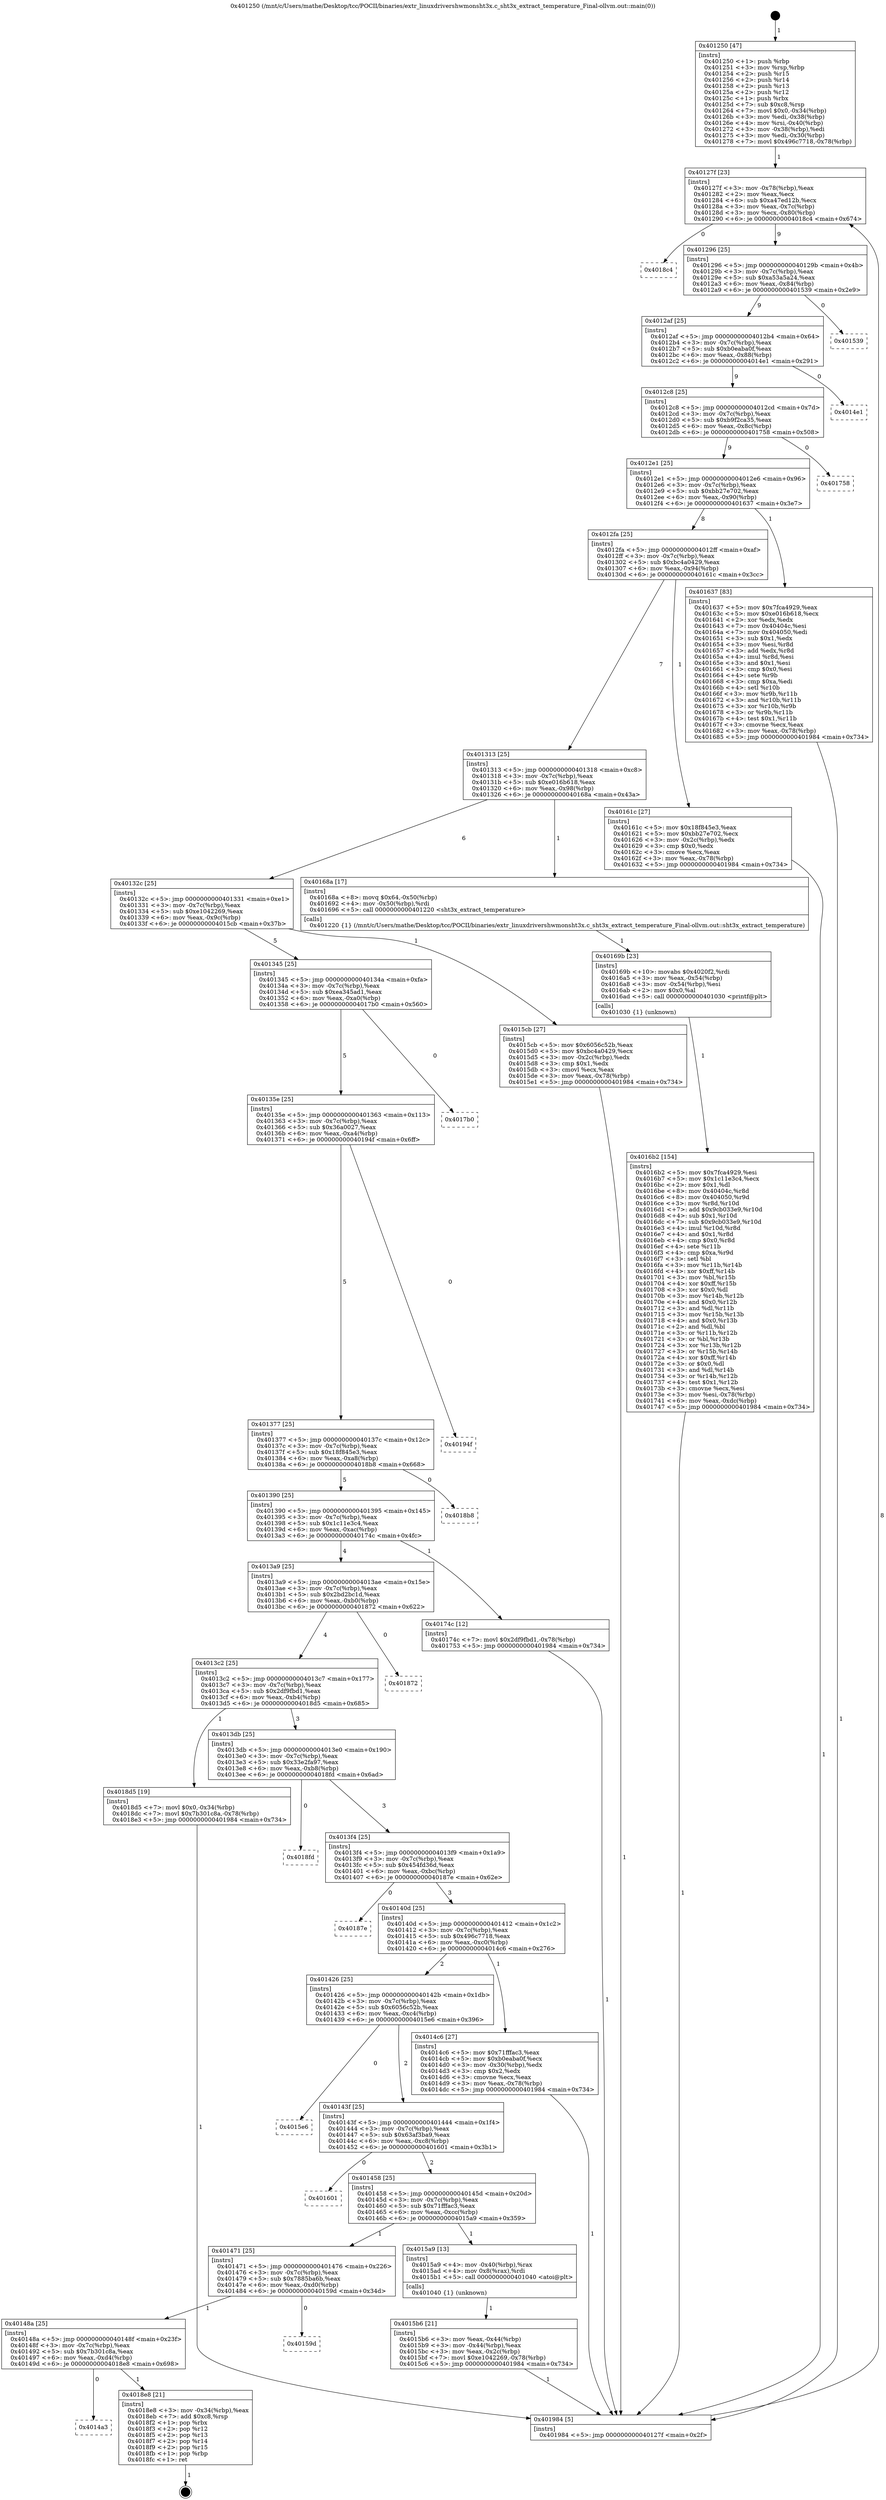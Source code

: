 digraph "0x401250" {
  label = "0x401250 (/mnt/c/Users/mathe/Desktop/tcc/POCII/binaries/extr_linuxdrivershwmonsht3x.c_sht3x_extract_temperature_Final-ollvm.out::main(0))"
  labelloc = "t"
  node[shape=record]

  Entry [label="",width=0.3,height=0.3,shape=circle,fillcolor=black,style=filled]
  "0x40127f" [label="{
     0x40127f [23]\l
     | [instrs]\l
     &nbsp;&nbsp;0x40127f \<+3\>: mov -0x78(%rbp),%eax\l
     &nbsp;&nbsp;0x401282 \<+2\>: mov %eax,%ecx\l
     &nbsp;&nbsp;0x401284 \<+6\>: sub $0xa47ed12b,%ecx\l
     &nbsp;&nbsp;0x40128a \<+3\>: mov %eax,-0x7c(%rbp)\l
     &nbsp;&nbsp;0x40128d \<+3\>: mov %ecx,-0x80(%rbp)\l
     &nbsp;&nbsp;0x401290 \<+6\>: je 00000000004018c4 \<main+0x674\>\l
  }"]
  "0x4018c4" [label="{
     0x4018c4\l
  }", style=dashed]
  "0x401296" [label="{
     0x401296 [25]\l
     | [instrs]\l
     &nbsp;&nbsp;0x401296 \<+5\>: jmp 000000000040129b \<main+0x4b\>\l
     &nbsp;&nbsp;0x40129b \<+3\>: mov -0x7c(%rbp),%eax\l
     &nbsp;&nbsp;0x40129e \<+5\>: sub $0xa53a5a24,%eax\l
     &nbsp;&nbsp;0x4012a3 \<+6\>: mov %eax,-0x84(%rbp)\l
     &nbsp;&nbsp;0x4012a9 \<+6\>: je 0000000000401539 \<main+0x2e9\>\l
  }"]
  Exit [label="",width=0.3,height=0.3,shape=circle,fillcolor=black,style=filled,peripheries=2]
  "0x401539" [label="{
     0x401539\l
  }", style=dashed]
  "0x4012af" [label="{
     0x4012af [25]\l
     | [instrs]\l
     &nbsp;&nbsp;0x4012af \<+5\>: jmp 00000000004012b4 \<main+0x64\>\l
     &nbsp;&nbsp;0x4012b4 \<+3\>: mov -0x7c(%rbp),%eax\l
     &nbsp;&nbsp;0x4012b7 \<+5\>: sub $0xb0eaba0f,%eax\l
     &nbsp;&nbsp;0x4012bc \<+6\>: mov %eax,-0x88(%rbp)\l
     &nbsp;&nbsp;0x4012c2 \<+6\>: je 00000000004014e1 \<main+0x291\>\l
  }"]
  "0x4014a3" [label="{
     0x4014a3\l
  }", style=dashed]
  "0x4014e1" [label="{
     0x4014e1\l
  }", style=dashed]
  "0x4012c8" [label="{
     0x4012c8 [25]\l
     | [instrs]\l
     &nbsp;&nbsp;0x4012c8 \<+5\>: jmp 00000000004012cd \<main+0x7d\>\l
     &nbsp;&nbsp;0x4012cd \<+3\>: mov -0x7c(%rbp),%eax\l
     &nbsp;&nbsp;0x4012d0 \<+5\>: sub $0xb9f2ca35,%eax\l
     &nbsp;&nbsp;0x4012d5 \<+6\>: mov %eax,-0x8c(%rbp)\l
     &nbsp;&nbsp;0x4012db \<+6\>: je 0000000000401758 \<main+0x508\>\l
  }"]
  "0x4018e8" [label="{
     0x4018e8 [21]\l
     | [instrs]\l
     &nbsp;&nbsp;0x4018e8 \<+3\>: mov -0x34(%rbp),%eax\l
     &nbsp;&nbsp;0x4018eb \<+7\>: add $0xc8,%rsp\l
     &nbsp;&nbsp;0x4018f2 \<+1\>: pop %rbx\l
     &nbsp;&nbsp;0x4018f3 \<+2\>: pop %r12\l
     &nbsp;&nbsp;0x4018f5 \<+2\>: pop %r13\l
     &nbsp;&nbsp;0x4018f7 \<+2\>: pop %r14\l
     &nbsp;&nbsp;0x4018f9 \<+2\>: pop %r15\l
     &nbsp;&nbsp;0x4018fb \<+1\>: pop %rbp\l
     &nbsp;&nbsp;0x4018fc \<+1\>: ret\l
  }"]
  "0x401758" [label="{
     0x401758\l
  }", style=dashed]
  "0x4012e1" [label="{
     0x4012e1 [25]\l
     | [instrs]\l
     &nbsp;&nbsp;0x4012e1 \<+5\>: jmp 00000000004012e6 \<main+0x96\>\l
     &nbsp;&nbsp;0x4012e6 \<+3\>: mov -0x7c(%rbp),%eax\l
     &nbsp;&nbsp;0x4012e9 \<+5\>: sub $0xbb27e702,%eax\l
     &nbsp;&nbsp;0x4012ee \<+6\>: mov %eax,-0x90(%rbp)\l
     &nbsp;&nbsp;0x4012f4 \<+6\>: je 0000000000401637 \<main+0x3e7\>\l
  }"]
  "0x40148a" [label="{
     0x40148a [25]\l
     | [instrs]\l
     &nbsp;&nbsp;0x40148a \<+5\>: jmp 000000000040148f \<main+0x23f\>\l
     &nbsp;&nbsp;0x40148f \<+3\>: mov -0x7c(%rbp),%eax\l
     &nbsp;&nbsp;0x401492 \<+5\>: sub $0x7b301c8a,%eax\l
     &nbsp;&nbsp;0x401497 \<+6\>: mov %eax,-0xd4(%rbp)\l
     &nbsp;&nbsp;0x40149d \<+6\>: je 00000000004018e8 \<main+0x698\>\l
  }"]
  "0x401637" [label="{
     0x401637 [83]\l
     | [instrs]\l
     &nbsp;&nbsp;0x401637 \<+5\>: mov $0x7fca4929,%eax\l
     &nbsp;&nbsp;0x40163c \<+5\>: mov $0xe016b618,%ecx\l
     &nbsp;&nbsp;0x401641 \<+2\>: xor %edx,%edx\l
     &nbsp;&nbsp;0x401643 \<+7\>: mov 0x40404c,%esi\l
     &nbsp;&nbsp;0x40164a \<+7\>: mov 0x404050,%edi\l
     &nbsp;&nbsp;0x401651 \<+3\>: sub $0x1,%edx\l
     &nbsp;&nbsp;0x401654 \<+3\>: mov %esi,%r8d\l
     &nbsp;&nbsp;0x401657 \<+3\>: add %edx,%r8d\l
     &nbsp;&nbsp;0x40165a \<+4\>: imul %r8d,%esi\l
     &nbsp;&nbsp;0x40165e \<+3\>: and $0x1,%esi\l
     &nbsp;&nbsp;0x401661 \<+3\>: cmp $0x0,%esi\l
     &nbsp;&nbsp;0x401664 \<+4\>: sete %r9b\l
     &nbsp;&nbsp;0x401668 \<+3\>: cmp $0xa,%edi\l
     &nbsp;&nbsp;0x40166b \<+4\>: setl %r10b\l
     &nbsp;&nbsp;0x40166f \<+3\>: mov %r9b,%r11b\l
     &nbsp;&nbsp;0x401672 \<+3\>: and %r10b,%r11b\l
     &nbsp;&nbsp;0x401675 \<+3\>: xor %r10b,%r9b\l
     &nbsp;&nbsp;0x401678 \<+3\>: or %r9b,%r11b\l
     &nbsp;&nbsp;0x40167b \<+4\>: test $0x1,%r11b\l
     &nbsp;&nbsp;0x40167f \<+3\>: cmovne %ecx,%eax\l
     &nbsp;&nbsp;0x401682 \<+3\>: mov %eax,-0x78(%rbp)\l
     &nbsp;&nbsp;0x401685 \<+5\>: jmp 0000000000401984 \<main+0x734\>\l
  }"]
  "0x4012fa" [label="{
     0x4012fa [25]\l
     | [instrs]\l
     &nbsp;&nbsp;0x4012fa \<+5\>: jmp 00000000004012ff \<main+0xaf\>\l
     &nbsp;&nbsp;0x4012ff \<+3\>: mov -0x7c(%rbp),%eax\l
     &nbsp;&nbsp;0x401302 \<+5\>: sub $0xbc4a0429,%eax\l
     &nbsp;&nbsp;0x401307 \<+6\>: mov %eax,-0x94(%rbp)\l
     &nbsp;&nbsp;0x40130d \<+6\>: je 000000000040161c \<main+0x3cc\>\l
  }"]
  "0x40159d" [label="{
     0x40159d\l
  }", style=dashed]
  "0x40161c" [label="{
     0x40161c [27]\l
     | [instrs]\l
     &nbsp;&nbsp;0x40161c \<+5\>: mov $0x18f845e3,%eax\l
     &nbsp;&nbsp;0x401621 \<+5\>: mov $0xbb27e702,%ecx\l
     &nbsp;&nbsp;0x401626 \<+3\>: mov -0x2c(%rbp),%edx\l
     &nbsp;&nbsp;0x401629 \<+3\>: cmp $0x0,%edx\l
     &nbsp;&nbsp;0x40162c \<+3\>: cmove %ecx,%eax\l
     &nbsp;&nbsp;0x40162f \<+3\>: mov %eax,-0x78(%rbp)\l
     &nbsp;&nbsp;0x401632 \<+5\>: jmp 0000000000401984 \<main+0x734\>\l
  }"]
  "0x401313" [label="{
     0x401313 [25]\l
     | [instrs]\l
     &nbsp;&nbsp;0x401313 \<+5\>: jmp 0000000000401318 \<main+0xc8\>\l
     &nbsp;&nbsp;0x401318 \<+3\>: mov -0x7c(%rbp),%eax\l
     &nbsp;&nbsp;0x40131b \<+5\>: sub $0xe016b618,%eax\l
     &nbsp;&nbsp;0x401320 \<+6\>: mov %eax,-0x98(%rbp)\l
     &nbsp;&nbsp;0x401326 \<+6\>: je 000000000040168a \<main+0x43a\>\l
  }"]
  "0x4016b2" [label="{
     0x4016b2 [154]\l
     | [instrs]\l
     &nbsp;&nbsp;0x4016b2 \<+5\>: mov $0x7fca4929,%esi\l
     &nbsp;&nbsp;0x4016b7 \<+5\>: mov $0x1c11e3c4,%ecx\l
     &nbsp;&nbsp;0x4016bc \<+2\>: mov $0x1,%dl\l
     &nbsp;&nbsp;0x4016be \<+8\>: mov 0x40404c,%r8d\l
     &nbsp;&nbsp;0x4016c6 \<+8\>: mov 0x404050,%r9d\l
     &nbsp;&nbsp;0x4016ce \<+3\>: mov %r8d,%r10d\l
     &nbsp;&nbsp;0x4016d1 \<+7\>: add $0x9cb033e9,%r10d\l
     &nbsp;&nbsp;0x4016d8 \<+4\>: sub $0x1,%r10d\l
     &nbsp;&nbsp;0x4016dc \<+7\>: sub $0x9cb033e9,%r10d\l
     &nbsp;&nbsp;0x4016e3 \<+4\>: imul %r10d,%r8d\l
     &nbsp;&nbsp;0x4016e7 \<+4\>: and $0x1,%r8d\l
     &nbsp;&nbsp;0x4016eb \<+4\>: cmp $0x0,%r8d\l
     &nbsp;&nbsp;0x4016ef \<+4\>: sete %r11b\l
     &nbsp;&nbsp;0x4016f3 \<+4\>: cmp $0xa,%r9d\l
     &nbsp;&nbsp;0x4016f7 \<+3\>: setl %bl\l
     &nbsp;&nbsp;0x4016fa \<+3\>: mov %r11b,%r14b\l
     &nbsp;&nbsp;0x4016fd \<+4\>: xor $0xff,%r14b\l
     &nbsp;&nbsp;0x401701 \<+3\>: mov %bl,%r15b\l
     &nbsp;&nbsp;0x401704 \<+4\>: xor $0xff,%r15b\l
     &nbsp;&nbsp;0x401708 \<+3\>: xor $0x0,%dl\l
     &nbsp;&nbsp;0x40170b \<+3\>: mov %r14b,%r12b\l
     &nbsp;&nbsp;0x40170e \<+4\>: and $0x0,%r12b\l
     &nbsp;&nbsp;0x401712 \<+3\>: and %dl,%r11b\l
     &nbsp;&nbsp;0x401715 \<+3\>: mov %r15b,%r13b\l
     &nbsp;&nbsp;0x401718 \<+4\>: and $0x0,%r13b\l
     &nbsp;&nbsp;0x40171c \<+2\>: and %dl,%bl\l
     &nbsp;&nbsp;0x40171e \<+3\>: or %r11b,%r12b\l
     &nbsp;&nbsp;0x401721 \<+3\>: or %bl,%r13b\l
     &nbsp;&nbsp;0x401724 \<+3\>: xor %r13b,%r12b\l
     &nbsp;&nbsp;0x401727 \<+3\>: or %r15b,%r14b\l
     &nbsp;&nbsp;0x40172a \<+4\>: xor $0xff,%r14b\l
     &nbsp;&nbsp;0x40172e \<+3\>: or $0x0,%dl\l
     &nbsp;&nbsp;0x401731 \<+3\>: and %dl,%r14b\l
     &nbsp;&nbsp;0x401734 \<+3\>: or %r14b,%r12b\l
     &nbsp;&nbsp;0x401737 \<+4\>: test $0x1,%r12b\l
     &nbsp;&nbsp;0x40173b \<+3\>: cmovne %ecx,%esi\l
     &nbsp;&nbsp;0x40173e \<+3\>: mov %esi,-0x78(%rbp)\l
     &nbsp;&nbsp;0x401741 \<+6\>: mov %eax,-0xdc(%rbp)\l
     &nbsp;&nbsp;0x401747 \<+5\>: jmp 0000000000401984 \<main+0x734\>\l
  }"]
  "0x40168a" [label="{
     0x40168a [17]\l
     | [instrs]\l
     &nbsp;&nbsp;0x40168a \<+8\>: movq $0x64,-0x50(%rbp)\l
     &nbsp;&nbsp;0x401692 \<+4\>: mov -0x50(%rbp),%rdi\l
     &nbsp;&nbsp;0x401696 \<+5\>: call 0000000000401220 \<sht3x_extract_temperature\>\l
     | [calls]\l
     &nbsp;&nbsp;0x401220 \{1\} (/mnt/c/Users/mathe/Desktop/tcc/POCII/binaries/extr_linuxdrivershwmonsht3x.c_sht3x_extract_temperature_Final-ollvm.out::sht3x_extract_temperature)\l
  }"]
  "0x40132c" [label="{
     0x40132c [25]\l
     | [instrs]\l
     &nbsp;&nbsp;0x40132c \<+5\>: jmp 0000000000401331 \<main+0xe1\>\l
     &nbsp;&nbsp;0x401331 \<+3\>: mov -0x7c(%rbp),%eax\l
     &nbsp;&nbsp;0x401334 \<+5\>: sub $0xe1042269,%eax\l
     &nbsp;&nbsp;0x401339 \<+6\>: mov %eax,-0x9c(%rbp)\l
     &nbsp;&nbsp;0x40133f \<+6\>: je 00000000004015cb \<main+0x37b\>\l
  }"]
  "0x40169b" [label="{
     0x40169b [23]\l
     | [instrs]\l
     &nbsp;&nbsp;0x40169b \<+10\>: movabs $0x4020f2,%rdi\l
     &nbsp;&nbsp;0x4016a5 \<+3\>: mov %eax,-0x54(%rbp)\l
     &nbsp;&nbsp;0x4016a8 \<+3\>: mov -0x54(%rbp),%esi\l
     &nbsp;&nbsp;0x4016ab \<+2\>: mov $0x0,%al\l
     &nbsp;&nbsp;0x4016ad \<+5\>: call 0000000000401030 \<printf@plt\>\l
     | [calls]\l
     &nbsp;&nbsp;0x401030 \{1\} (unknown)\l
  }"]
  "0x4015cb" [label="{
     0x4015cb [27]\l
     | [instrs]\l
     &nbsp;&nbsp;0x4015cb \<+5\>: mov $0x6056c52b,%eax\l
     &nbsp;&nbsp;0x4015d0 \<+5\>: mov $0xbc4a0429,%ecx\l
     &nbsp;&nbsp;0x4015d5 \<+3\>: mov -0x2c(%rbp),%edx\l
     &nbsp;&nbsp;0x4015d8 \<+3\>: cmp $0x1,%edx\l
     &nbsp;&nbsp;0x4015db \<+3\>: cmovl %ecx,%eax\l
     &nbsp;&nbsp;0x4015de \<+3\>: mov %eax,-0x78(%rbp)\l
     &nbsp;&nbsp;0x4015e1 \<+5\>: jmp 0000000000401984 \<main+0x734\>\l
  }"]
  "0x401345" [label="{
     0x401345 [25]\l
     | [instrs]\l
     &nbsp;&nbsp;0x401345 \<+5\>: jmp 000000000040134a \<main+0xfa\>\l
     &nbsp;&nbsp;0x40134a \<+3\>: mov -0x7c(%rbp),%eax\l
     &nbsp;&nbsp;0x40134d \<+5\>: sub $0xea345ad1,%eax\l
     &nbsp;&nbsp;0x401352 \<+6\>: mov %eax,-0xa0(%rbp)\l
     &nbsp;&nbsp;0x401358 \<+6\>: je 00000000004017b0 \<main+0x560\>\l
  }"]
  "0x4015b6" [label="{
     0x4015b6 [21]\l
     | [instrs]\l
     &nbsp;&nbsp;0x4015b6 \<+3\>: mov %eax,-0x44(%rbp)\l
     &nbsp;&nbsp;0x4015b9 \<+3\>: mov -0x44(%rbp),%eax\l
     &nbsp;&nbsp;0x4015bc \<+3\>: mov %eax,-0x2c(%rbp)\l
     &nbsp;&nbsp;0x4015bf \<+7\>: movl $0xe1042269,-0x78(%rbp)\l
     &nbsp;&nbsp;0x4015c6 \<+5\>: jmp 0000000000401984 \<main+0x734\>\l
  }"]
  "0x4017b0" [label="{
     0x4017b0\l
  }", style=dashed]
  "0x40135e" [label="{
     0x40135e [25]\l
     | [instrs]\l
     &nbsp;&nbsp;0x40135e \<+5\>: jmp 0000000000401363 \<main+0x113\>\l
     &nbsp;&nbsp;0x401363 \<+3\>: mov -0x7c(%rbp),%eax\l
     &nbsp;&nbsp;0x401366 \<+5\>: sub $0x36a0027,%eax\l
     &nbsp;&nbsp;0x40136b \<+6\>: mov %eax,-0xa4(%rbp)\l
     &nbsp;&nbsp;0x401371 \<+6\>: je 000000000040194f \<main+0x6ff\>\l
  }"]
  "0x401471" [label="{
     0x401471 [25]\l
     | [instrs]\l
     &nbsp;&nbsp;0x401471 \<+5\>: jmp 0000000000401476 \<main+0x226\>\l
     &nbsp;&nbsp;0x401476 \<+3\>: mov -0x7c(%rbp),%eax\l
     &nbsp;&nbsp;0x401479 \<+5\>: sub $0x7885ba6b,%eax\l
     &nbsp;&nbsp;0x40147e \<+6\>: mov %eax,-0xd0(%rbp)\l
     &nbsp;&nbsp;0x401484 \<+6\>: je 000000000040159d \<main+0x34d\>\l
  }"]
  "0x40194f" [label="{
     0x40194f\l
  }", style=dashed]
  "0x401377" [label="{
     0x401377 [25]\l
     | [instrs]\l
     &nbsp;&nbsp;0x401377 \<+5\>: jmp 000000000040137c \<main+0x12c\>\l
     &nbsp;&nbsp;0x40137c \<+3\>: mov -0x7c(%rbp),%eax\l
     &nbsp;&nbsp;0x40137f \<+5\>: sub $0x18f845e3,%eax\l
     &nbsp;&nbsp;0x401384 \<+6\>: mov %eax,-0xa8(%rbp)\l
     &nbsp;&nbsp;0x40138a \<+6\>: je 00000000004018b8 \<main+0x668\>\l
  }"]
  "0x4015a9" [label="{
     0x4015a9 [13]\l
     | [instrs]\l
     &nbsp;&nbsp;0x4015a9 \<+4\>: mov -0x40(%rbp),%rax\l
     &nbsp;&nbsp;0x4015ad \<+4\>: mov 0x8(%rax),%rdi\l
     &nbsp;&nbsp;0x4015b1 \<+5\>: call 0000000000401040 \<atoi@plt\>\l
     | [calls]\l
     &nbsp;&nbsp;0x401040 \{1\} (unknown)\l
  }"]
  "0x4018b8" [label="{
     0x4018b8\l
  }", style=dashed]
  "0x401390" [label="{
     0x401390 [25]\l
     | [instrs]\l
     &nbsp;&nbsp;0x401390 \<+5\>: jmp 0000000000401395 \<main+0x145\>\l
     &nbsp;&nbsp;0x401395 \<+3\>: mov -0x7c(%rbp),%eax\l
     &nbsp;&nbsp;0x401398 \<+5\>: sub $0x1c11e3c4,%eax\l
     &nbsp;&nbsp;0x40139d \<+6\>: mov %eax,-0xac(%rbp)\l
     &nbsp;&nbsp;0x4013a3 \<+6\>: je 000000000040174c \<main+0x4fc\>\l
  }"]
  "0x401458" [label="{
     0x401458 [25]\l
     | [instrs]\l
     &nbsp;&nbsp;0x401458 \<+5\>: jmp 000000000040145d \<main+0x20d\>\l
     &nbsp;&nbsp;0x40145d \<+3\>: mov -0x7c(%rbp),%eax\l
     &nbsp;&nbsp;0x401460 \<+5\>: sub $0x71fffac3,%eax\l
     &nbsp;&nbsp;0x401465 \<+6\>: mov %eax,-0xcc(%rbp)\l
     &nbsp;&nbsp;0x40146b \<+6\>: je 00000000004015a9 \<main+0x359\>\l
  }"]
  "0x40174c" [label="{
     0x40174c [12]\l
     | [instrs]\l
     &nbsp;&nbsp;0x40174c \<+7\>: movl $0x2df9fbd1,-0x78(%rbp)\l
     &nbsp;&nbsp;0x401753 \<+5\>: jmp 0000000000401984 \<main+0x734\>\l
  }"]
  "0x4013a9" [label="{
     0x4013a9 [25]\l
     | [instrs]\l
     &nbsp;&nbsp;0x4013a9 \<+5\>: jmp 00000000004013ae \<main+0x15e\>\l
     &nbsp;&nbsp;0x4013ae \<+3\>: mov -0x7c(%rbp),%eax\l
     &nbsp;&nbsp;0x4013b1 \<+5\>: sub $0x2bd2bc1d,%eax\l
     &nbsp;&nbsp;0x4013b6 \<+6\>: mov %eax,-0xb0(%rbp)\l
     &nbsp;&nbsp;0x4013bc \<+6\>: je 0000000000401872 \<main+0x622\>\l
  }"]
  "0x401601" [label="{
     0x401601\l
  }", style=dashed]
  "0x401872" [label="{
     0x401872\l
  }", style=dashed]
  "0x4013c2" [label="{
     0x4013c2 [25]\l
     | [instrs]\l
     &nbsp;&nbsp;0x4013c2 \<+5\>: jmp 00000000004013c7 \<main+0x177\>\l
     &nbsp;&nbsp;0x4013c7 \<+3\>: mov -0x7c(%rbp),%eax\l
     &nbsp;&nbsp;0x4013ca \<+5\>: sub $0x2df9fbd1,%eax\l
     &nbsp;&nbsp;0x4013cf \<+6\>: mov %eax,-0xb4(%rbp)\l
     &nbsp;&nbsp;0x4013d5 \<+6\>: je 00000000004018d5 \<main+0x685\>\l
  }"]
  "0x40143f" [label="{
     0x40143f [25]\l
     | [instrs]\l
     &nbsp;&nbsp;0x40143f \<+5\>: jmp 0000000000401444 \<main+0x1f4\>\l
     &nbsp;&nbsp;0x401444 \<+3\>: mov -0x7c(%rbp),%eax\l
     &nbsp;&nbsp;0x401447 \<+5\>: sub $0x63af3ba9,%eax\l
     &nbsp;&nbsp;0x40144c \<+6\>: mov %eax,-0xc8(%rbp)\l
     &nbsp;&nbsp;0x401452 \<+6\>: je 0000000000401601 \<main+0x3b1\>\l
  }"]
  "0x4018d5" [label="{
     0x4018d5 [19]\l
     | [instrs]\l
     &nbsp;&nbsp;0x4018d5 \<+7\>: movl $0x0,-0x34(%rbp)\l
     &nbsp;&nbsp;0x4018dc \<+7\>: movl $0x7b301c8a,-0x78(%rbp)\l
     &nbsp;&nbsp;0x4018e3 \<+5\>: jmp 0000000000401984 \<main+0x734\>\l
  }"]
  "0x4013db" [label="{
     0x4013db [25]\l
     | [instrs]\l
     &nbsp;&nbsp;0x4013db \<+5\>: jmp 00000000004013e0 \<main+0x190\>\l
     &nbsp;&nbsp;0x4013e0 \<+3\>: mov -0x7c(%rbp),%eax\l
     &nbsp;&nbsp;0x4013e3 \<+5\>: sub $0x33e2fa97,%eax\l
     &nbsp;&nbsp;0x4013e8 \<+6\>: mov %eax,-0xb8(%rbp)\l
     &nbsp;&nbsp;0x4013ee \<+6\>: je 00000000004018fd \<main+0x6ad\>\l
  }"]
  "0x4015e6" [label="{
     0x4015e6\l
  }", style=dashed]
  "0x4018fd" [label="{
     0x4018fd\l
  }", style=dashed]
  "0x4013f4" [label="{
     0x4013f4 [25]\l
     | [instrs]\l
     &nbsp;&nbsp;0x4013f4 \<+5\>: jmp 00000000004013f9 \<main+0x1a9\>\l
     &nbsp;&nbsp;0x4013f9 \<+3\>: mov -0x7c(%rbp),%eax\l
     &nbsp;&nbsp;0x4013fc \<+5\>: sub $0x454fd36d,%eax\l
     &nbsp;&nbsp;0x401401 \<+6\>: mov %eax,-0xbc(%rbp)\l
     &nbsp;&nbsp;0x401407 \<+6\>: je 000000000040187e \<main+0x62e\>\l
  }"]
  "0x401250" [label="{
     0x401250 [47]\l
     | [instrs]\l
     &nbsp;&nbsp;0x401250 \<+1\>: push %rbp\l
     &nbsp;&nbsp;0x401251 \<+3\>: mov %rsp,%rbp\l
     &nbsp;&nbsp;0x401254 \<+2\>: push %r15\l
     &nbsp;&nbsp;0x401256 \<+2\>: push %r14\l
     &nbsp;&nbsp;0x401258 \<+2\>: push %r13\l
     &nbsp;&nbsp;0x40125a \<+2\>: push %r12\l
     &nbsp;&nbsp;0x40125c \<+1\>: push %rbx\l
     &nbsp;&nbsp;0x40125d \<+7\>: sub $0xc8,%rsp\l
     &nbsp;&nbsp;0x401264 \<+7\>: movl $0x0,-0x34(%rbp)\l
     &nbsp;&nbsp;0x40126b \<+3\>: mov %edi,-0x38(%rbp)\l
     &nbsp;&nbsp;0x40126e \<+4\>: mov %rsi,-0x40(%rbp)\l
     &nbsp;&nbsp;0x401272 \<+3\>: mov -0x38(%rbp),%edi\l
     &nbsp;&nbsp;0x401275 \<+3\>: mov %edi,-0x30(%rbp)\l
     &nbsp;&nbsp;0x401278 \<+7\>: movl $0x496c7718,-0x78(%rbp)\l
  }"]
  "0x40187e" [label="{
     0x40187e\l
  }", style=dashed]
  "0x40140d" [label="{
     0x40140d [25]\l
     | [instrs]\l
     &nbsp;&nbsp;0x40140d \<+5\>: jmp 0000000000401412 \<main+0x1c2\>\l
     &nbsp;&nbsp;0x401412 \<+3\>: mov -0x7c(%rbp),%eax\l
     &nbsp;&nbsp;0x401415 \<+5\>: sub $0x496c7718,%eax\l
     &nbsp;&nbsp;0x40141a \<+6\>: mov %eax,-0xc0(%rbp)\l
     &nbsp;&nbsp;0x401420 \<+6\>: je 00000000004014c6 \<main+0x276\>\l
  }"]
  "0x401984" [label="{
     0x401984 [5]\l
     | [instrs]\l
     &nbsp;&nbsp;0x401984 \<+5\>: jmp 000000000040127f \<main+0x2f\>\l
  }"]
  "0x4014c6" [label="{
     0x4014c6 [27]\l
     | [instrs]\l
     &nbsp;&nbsp;0x4014c6 \<+5\>: mov $0x71fffac3,%eax\l
     &nbsp;&nbsp;0x4014cb \<+5\>: mov $0xb0eaba0f,%ecx\l
     &nbsp;&nbsp;0x4014d0 \<+3\>: mov -0x30(%rbp),%edx\l
     &nbsp;&nbsp;0x4014d3 \<+3\>: cmp $0x2,%edx\l
     &nbsp;&nbsp;0x4014d6 \<+3\>: cmovne %ecx,%eax\l
     &nbsp;&nbsp;0x4014d9 \<+3\>: mov %eax,-0x78(%rbp)\l
     &nbsp;&nbsp;0x4014dc \<+5\>: jmp 0000000000401984 \<main+0x734\>\l
  }"]
  "0x401426" [label="{
     0x401426 [25]\l
     | [instrs]\l
     &nbsp;&nbsp;0x401426 \<+5\>: jmp 000000000040142b \<main+0x1db\>\l
     &nbsp;&nbsp;0x40142b \<+3\>: mov -0x7c(%rbp),%eax\l
     &nbsp;&nbsp;0x40142e \<+5\>: sub $0x6056c52b,%eax\l
     &nbsp;&nbsp;0x401433 \<+6\>: mov %eax,-0xc4(%rbp)\l
     &nbsp;&nbsp;0x401439 \<+6\>: je 00000000004015e6 \<main+0x396\>\l
  }"]
  Entry -> "0x401250" [label=" 1"]
  "0x40127f" -> "0x4018c4" [label=" 0"]
  "0x40127f" -> "0x401296" [label=" 9"]
  "0x4018e8" -> Exit [label=" 1"]
  "0x401296" -> "0x401539" [label=" 0"]
  "0x401296" -> "0x4012af" [label=" 9"]
  "0x40148a" -> "0x4014a3" [label=" 0"]
  "0x4012af" -> "0x4014e1" [label=" 0"]
  "0x4012af" -> "0x4012c8" [label=" 9"]
  "0x40148a" -> "0x4018e8" [label=" 1"]
  "0x4012c8" -> "0x401758" [label=" 0"]
  "0x4012c8" -> "0x4012e1" [label=" 9"]
  "0x401471" -> "0x40148a" [label=" 1"]
  "0x4012e1" -> "0x401637" [label=" 1"]
  "0x4012e1" -> "0x4012fa" [label=" 8"]
  "0x401471" -> "0x40159d" [label=" 0"]
  "0x4012fa" -> "0x40161c" [label=" 1"]
  "0x4012fa" -> "0x401313" [label=" 7"]
  "0x4018d5" -> "0x401984" [label=" 1"]
  "0x401313" -> "0x40168a" [label=" 1"]
  "0x401313" -> "0x40132c" [label=" 6"]
  "0x40174c" -> "0x401984" [label=" 1"]
  "0x40132c" -> "0x4015cb" [label=" 1"]
  "0x40132c" -> "0x401345" [label=" 5"]
  "0x4016b2" -> "0x401984" [label=" 1"]
  "0x401345" -> "0x4017b0" [label=" 0"]
  "0x401345" -> "0x40135e" [label=" 5"]
  "0x40169b" -> "0x4016b2" [label=" 1"]
  "0x40135e" -> "0x40194f" [label=" 0"]
  "0x40135e" -> "0x401377" [label=" 5"]
  "0x40168a" -> "0x40169b" [label=" 1"]
  "0x401377" -> "0x4018b8" [label=" 0"]
  "0x401377" -> "0x401390" [label=" 5"]
  "0x401637" -> "0x401984" [label=" 1"]
  "0x401390" -> "0x40174c" [label=" 1"]
  "0x401390" -> "0x4013a9" [label=" 4"]
  "0x4015cb" -> "0x401984" [label=" 1"]
  "0x4013a9" -> "0x401872" [label=" 0"]
  "0x4013a9" -> "0x4013c2" [label=" 4"]
  "0x4015b6" -> "0x401984" [label=" 1"]
  "0x4013c2" -> "0x4018d5" [label=" 1"]
  "0x4013c2" -> "0x4013db" [label=" 3"]
  "0x401458" -> "0x401471" [label=" 1"]
  "0x4013db" -> "0x4018fd" [label=" 0"]
  "0x4013db" -> "0x4013f4" [label=" 3"]
  "0x401458" -> "0x4015a9" [label=" 1"]
  "0x4013f4" -> "0x40187e" [label=" 0"]
  "0x4013f4" -> "0x40140d" [label=" 3"]
  "0x40143f" -> "0x401458" [label=" 2"]
  "0x40140d" -> "0x4014c6" [label=" 1"]
  "0x40140d" -> "0x401426" [label=" 2"]
  "0x4014c6" -> "0x401984" [label=" 1"]
  "0x401250" -> "0x40127f" [label=" 1"]
  "0x401984" -> "0x40127f" [label=" 8"]
  "0x40161c" -> "0x401984" [label=" 1"]
  "0x401426" -> "0x4015e6" [label=" 0"]
  "0x401426" -> "0x40143f" [label=" 2"]
  "0x4015a9" -> "0x4015b6" [label=" 1"]
  "0x40143f" -> "0x401601" [label=" 0"]
}

